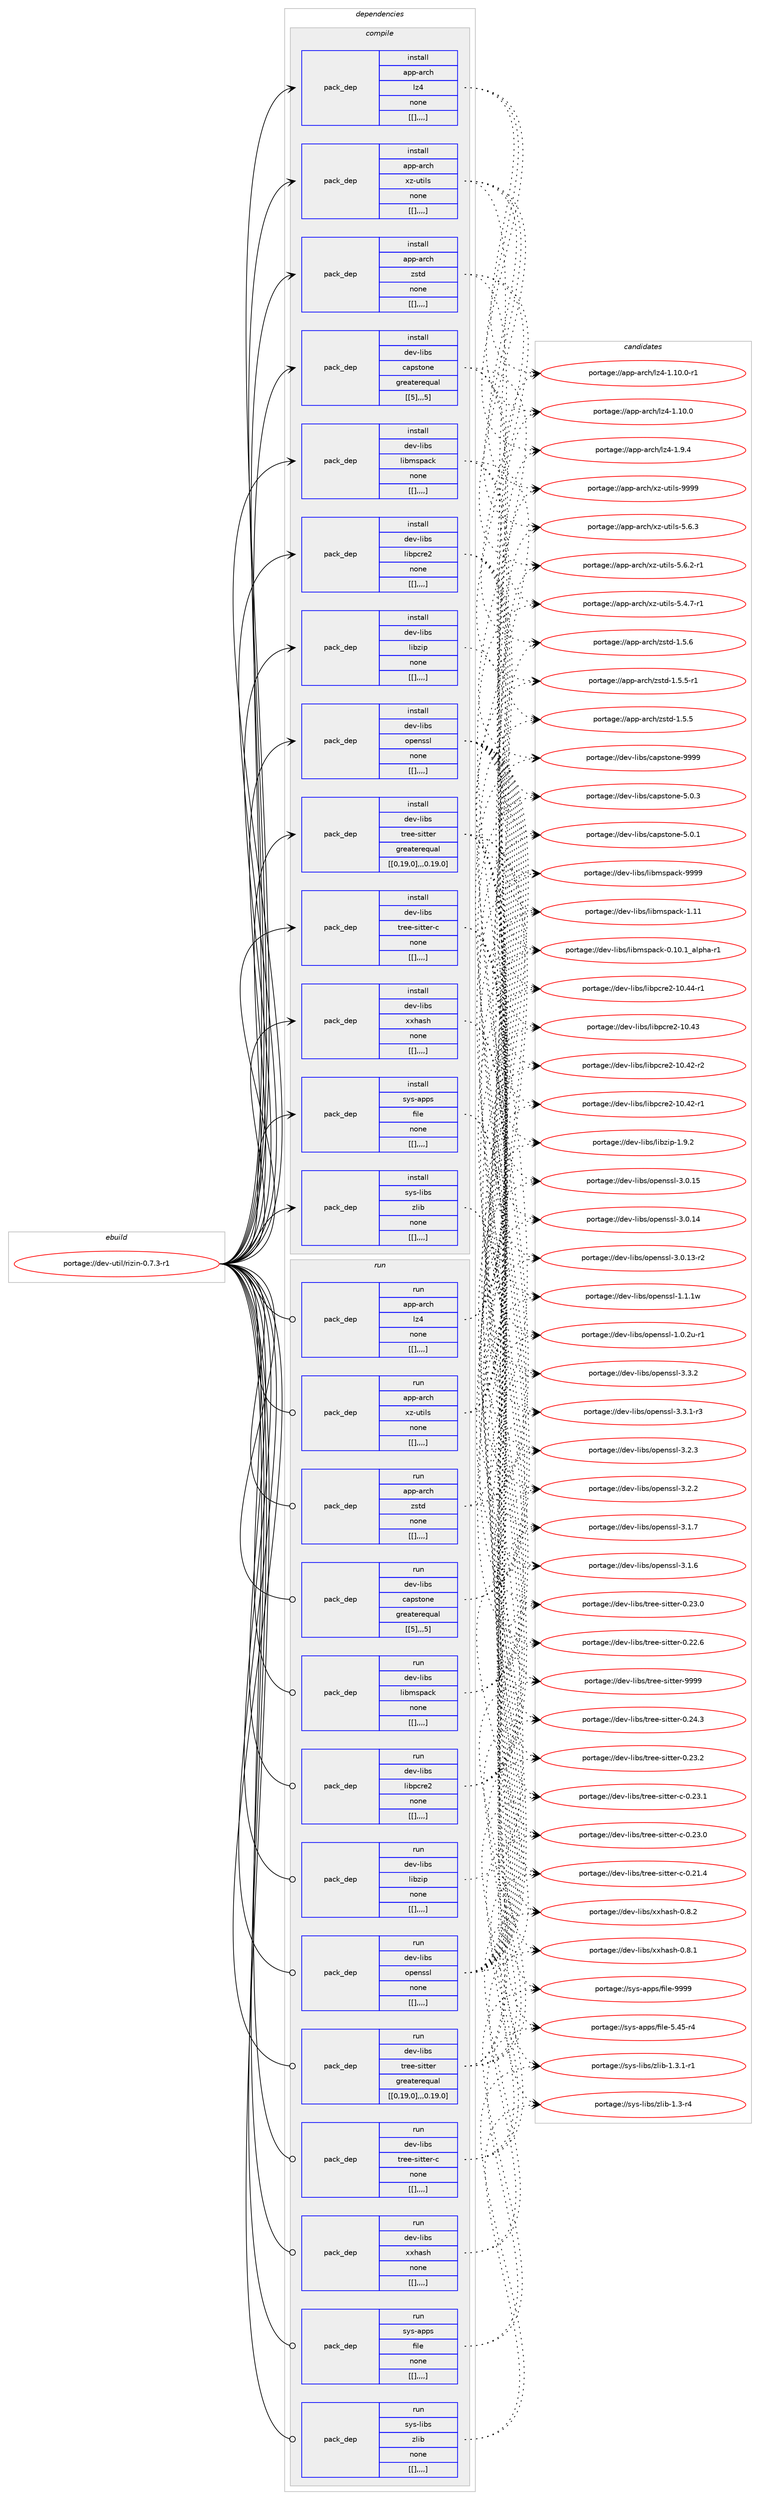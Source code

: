 digraph prolog {

# *************
# Graph options
# *************

newrank=true;
concentrate=true;
compound=true;
graph [rankdir=LR,fontname=Helvetica,fontsize=10,ranksep=1.5];#, ranksep=2.5, nodesep=0.2];
edge  [arrowhead=vee];
node  [fontname=Helvetica,fontsize=10];

# **********
# The ebuild
# **********

subgraph cluster_leftcol {
color=gray;
label=<<i>ebuild</i>>;
id [label="portage://dev-util/rizin-0.7.3-r1", color=red, width=4, href="../dev-util/rizin-0.7.3-r1.svg"];
}

# ****************
# The dependencies
# ****************

subgraph cluster_midcol {
color=gray;
label=<<i>dependencies</i>>;
subgraph cluster_compile {
fillcolor="#eeeeee";
style=filled;
label=<<i>compile</i>>;
subgraph pack163176 {
dependency231050 [label=<<TABLE BORDER="0" CELLBORDER="1" CELLSPACING="0" CELLPADDING="4" WIDTH="220"><TR><TD ROWSPAN="6" CELLPADDING="30">pack_dep</TD></TR><TR><TD WIDTH="110">install</TD></TR><TR><TD>app-arch</TD></TR><TR><TD>lz4</TD></TR><TR><TD>none</TD></TR><TR><TD>[[],,,,]</TD></TR></TABLE>>, shape=none, color=blue];
}
id:e -> dependency231050:w [weight=20,style="solid",arrowhead="vee"];
subgraph pack163220 {
dependency231109 [label=<<TABLE BORDER="0" CELLBORDER="1" CELLSPACING="0" CELLPADDING="4" WIDTH="220"><TR><TD ROWSPAN="6" CELLPADDING="30">pack_dep</TD></TR><TR><TD WIDTH="110">install</TD></TR><TR><TD>app-arch</TD></TR><TR><TD>xz-utils</TD></TR><TR><TD>none</TD></TR><TR><TD>[[],,,,]</TD></TR></TABLE>>, shape=none, color=blue];
}
id:e -> dependency231109:w [weight=20,style="solid",arrowhead="vee"];
subgraph pack163275 {
dependency231159 [label=<<TABLE BORDER="0" CELLBORDER="1" CELLSPACING="0" CELLPADDING="4" WIDTH="220"><TR><TD ROWSPAN="6" CELLPADDING="30">pack_dep</TD></TR><TR><TD WIDTH="110">install</TD></TR><TR><TD>app-arch</TD></TR><TR><TD>zstd</TD></TR><TR><TD>none</TD></TR><TR><TD>[[],,,,]</TD></TR></TABLE>>, shape=none, color=blue];
}
id:e -> dependency231159:w [weight=20,style="solid",arrowhead="vee"];
subgraph pack163362 {
dependency231306 [label=<<TABLE BORDER="0" CELLBORDER="1" CELLSPACING="0" CELLPADDING="4" WIDTH="220"><TR><TD ROWSPAN="6" CELLPADDING="30">pack_dep</TD></TR><TR><TD WIDTH="110">install</TD></TR><TR><TD>dev-libs</TD></TR><TR><TD>capstone</TD></TR><TR><TD>greaterequal</TD></TR><TR><TD>[[5],,,5]</TD></TR></TABLE>>, shape=none, color=blue];
}
id:e -> dependency231306:w [weight=20,style="solid",arrowhead="vee"];
subgraph pack163435 {
dependency231378 [label=<<TABLE BORDER="0" CELLBORDER="1" CELLSPACING="0" CELLPADDING="4" WIDTH="220"><TR><TD ROWSPAN="6" CELLPADDING="30">pack_dep</TD></TR><TR><TD WIDTH="110">install</TD></TR><TR><TD>dev-libs</TD></TR><TR><TD>libmspack</TD></TR><TR><TD>none</TD></TR><TR><TD>[[],,,,]</TD></TR></TABLE>>, shape=none, color=blue];
}
id:e -> dependency231378:w [weight=20,style="solid",arrowhead="vee"];
subgraph pack163463 {
dependency231432 [label=<<TABLE BORDER="0" CELLBORDER="1" CELLSPACING="0" CELLPADDING="4" WIDTH="220"><TR><TD ROWSPAN="6" CELLPADDING="30">pack_dep</TD></TR><TR><TD WIDTH="110">install</TD></TR><TR><TD>dev-libs</TD></TR><TR><TD>libpcre2</TD></TR><TR><TD>none</TD></TR><TR><TD>[[],,,,]</TD></TR></TABLE>>, shape=none, color=blue];
}
id:e -> dependency231432:w [weight=20,style="solid",arrowhead="vee"];
subgraph pack163483 {
dependency231454 [label=<<TABLE BORDER="0" CELLBORDER="1" CELLSPACING="0" CELLPADDING="4" WIDTH="220"><TR><TD ROWSPAN="6" CELLPADDING="30">pack_dep</TD></TR><TR><TD WIDTH="110">install</TD></TR><TR><TD>dev-libs</TD></TR><TR><TD>libzip</TD></TR><TR><TD>none</TD></TR><TR><TD>[[],,,,]</TD></TR></TABLE>>, shape=none, color=blue];
}
id:e -> dependency231454:w [weight=20,style="solid",arrowhead="vee"];
subgraph pack163513 {
dependency231509 [label=<<TABLE BORDER="0" CELLBORDER="1" CELLSPACING="0" CELLPADDING="4" WIDTH="220"><TR><TD ROWSPAN="6" CELLPADDING="30">pack_dep</TD></TR><TR><TD WIDTH="110">install</TD></TR><TR><TD>dev-libs</TD></TR><TR><TD>openssl</TD></TR><TR><TD>none</TD></TR><TR><TD>[[],,,,]</TD></TR></TABLE>>, shape=none, color=blue];
}
id:e -> dependency231509:w [weight=20,style="solid",arrowhead="vee"];
subgraph pack163549 {
dependency231563 [label=<<TABLE BORDER="0" CELLBORDER="1" CELLSPACING="0" CELLPADDING="4" WIDTH="220"><TR><TD ROWSPAN="6" CELLPADDING="30">pack_dep</TD></TR><TR><TD WIDTH="110">install</TD></TR><TR><TD>dev-libs</TD></TR><TR><TD>tree-sitter</TD></TR><TR><TD>greaterequal</TD></TR><TR><TD>[[0,19,0],,,0.19.0]</TD></TR></TABLE>>, shape=none, color=blue];
}
id:e -> dependency231563:w [weight=20,style="solid",arrowhead="vee"];
subgraph pack163569 {
dependency231586 [label=<<TABLE BORDER="0" CELLBORDER="1" CELLSPACING="0" CELLPADDING="4" WIDTH="220"><TR><TD ROWSPAN="6" CELLPADDING="30">pack_dep</TD></TR><TR><TD WIDTH="110">install</TD></TR><TR><TD>dev-libs</TD></TR><TR><TD>tree-sitter-c</TD></TR><TR><TD>none</TD></TR><TR><TD>[[],,,,]</TD></TR></TABLE>>, shape=none, color=blue];
}
id:e -> dependency231586:w [weight=20,style="solid",arrowhead="vee"];
subgraph pack163585 {
dependency231645 [label=<<TABLE BORDER="0" CELLBORDER="1" CELLSPACING="0" CELLPADDING="4" WIDTH="220"><TR><TD ROWSPAN="6" CELLPADDING="30">pack_dep</TD></TR><TR><TD WIDTH="110">install</TD></TR><TR><TD>dev-libs</TD></TR><TR><TD>xxhash</TD></TR><TR><TD>none</TD></TR><TR><TD>[[],,,,]</TD></TR></TABLE>>, shape=none, color=blue];
}
id:e -> dependency231645:w [weight=20,style="solid",arrowhead="vee"];
subgraph pack163637 {
dependency231680 [label=<<TABLE BORDER="0" CELLBORDER="1" CELLSPACING="0" CELLPADDING="4" WIDTH="220"><TR><TD ROWSPAN="6" CELLPADDING="30">pack_dep</TD></TR><TR><TD WIDTH="110">install</TD></TR><TR><TD>sys-apps</TD></TR><TR><TD>file</TD></TR><TR><TD>none</TD></TR><TR><TD>[[],,,,]</TD></TR></TABLE>>, shape=none, color=blue];
}
id:e -> dependency231680:w [weight=20,style="solid",arrowhead="vee"];
subgraph pack163671 {
dependency231718 [label=<<TABLE BORDER="0" CELLBORDER="1" CELLSPACING="0" CELLPADDING="4" WIDTH="220"><TR><TD ROWSPAN="6" CELLPADDING="30">pack_dep</TD></TR><TR><TD WIDTH="110">install</TD></TR><TR><TD>sys-libs</TD></TR><TR><TD>zlib</TD></TR><TR><TD>none</TD></TR><TR><TD>[[],,,,]</TD></TR></TABLE>>, shape=none, color=blue];
}
id:e -> dependency231718:w [weight=20,style="solid",arrowhead="vee"];
}
subgraph cluster_compileandrun {
fillcolor="#eeeeee";
style=filled;
label=<<i>compile and run</i>>;
}
subgraph cluster_run {
fillcolor="#eeeeee";
style=filled;
label=<<i>run</i>>;
subgraph pack163673 {
dependency231741 [label=<<TABLE BORDER="0" CELLBORDER="1" CELLSPACING="0" CELLPADDING="4" WIDTH="220"><TR><TD ROWSPAN="6" CELLPADDING="30">pack_dep</TD></TR><TR><TD WIDTH="110">run</TD></TR><TR><TD>app-arch</TD></TR><TR><TD>lz4</TD></TR><TR><TD>none</TD></TR><TR><TD>[[],,,,]</TD></TR></TABLE>>, shape=none, color=blue];
}
id:e -> dependency231741:w [weight=20,style="solid",arrowhead="odot"];
subgraph pack163714 {
dependency231827 [label=<<TABLE BORDER="0" CELLBORDER="1" CELLSPACING="0" CELLPADDING="4" WIDTH="220"><TR><TD ROWSPAN="6" CELLPADDING="30">pack_dep</TD></TR><TR><TD WIDTH="110">run</TD></TR><TR><TD>app-arch</TD></TR><TR><TD>xz-utils</TD></TR><TR><TD>none</TD></TR><TR><TD>[[],,,,]</TD></TR></TABLE>>, shape=none, color=blue];
}
id:e -> dependency231827:w [weight=20,style="solid",arrowhead="odot"];
subgraph pack163805 {
dependency231923 [label=<<TABLE BORDER="0" CELLBORDER="1" CELLSPACING="0" CELLPADDING="4" WIDTH="220"><TR><TD ROWSPAN="6" CELLPADDING="30">pack_dep</TD></TR><TR><TD WIDTH="110">run</TD></TR><TR><TD>app-arch</TD></TR><TR><TD>zstd</TD></TR><TR><TD>none</TD></TR><TR><TD>[[],,,,]</TD></TR></TABLE>>, shape=none, color=blue];
}
id:e -> dependency231923:w [weight=20,style="solid",arrowhead="odot"];
subgraph pack163837 {
dependency231966 [label=<<TABLE BORDER="0" CELLBORDER="1" CELLSPACING="0" CELLPADDING="4" WIDTH="220"><TR><TD ROWSPAN="6" CELLPADDING="30">pack_dep</TD></TR><TR><TD WIDTH="110">run</TD></TR><TR><TD>dev-libs</TD></TR><TR><TD>capstone</TD></TR><TR><TD>greaterequal</TD></TR><TR><TD>[[5],,,5]</TD></TR></TABLE>>, shape=none, color=blue];
}
id:e -> dependency231966:w [weight=20,style="solid",arrowhead="odot"];
subgraph pack163867 {
dependency231988 [label=<<TABLE BORDER="0" CELLBORDER="1" CELLSPACING="0" CELLPADDING="4" WIDTH="220"><TR><TD ROWSPAN="6" CELLPADDING="30">pack_dep</TD></TR><TR><TD WIDTH="110">run</TD></TR><TR><TD>dev-libs</TD></TR><TR><TD>libmspack</TD></TR><TR><TD>none</TD></TR><TR><TD>[[],,,,]</TD></TR></TABLE>>, shape=none, color=blue];
}
id:e -> dependency231988:w [weight=20,style="solid",arrowhead="odot"];
subgraph pack163881 {
dependency232009 [label=<<TABLE BORDER="0" CELLBORDER="1" CELLSPACING="0" CELLPADDING="4" WIDTH="220"><TR><TD ROWSPAN="6" CELLPADDING="30">pack_dep</TD></TR><TR><TD WIDTH="110">run</TD></TR><TR><TD>dev-libs</TD></TR><TR><TD>libpcre2</TD></TR><TR><TD>none</TD></TR><TR><TD>[[],,,,]</TD></TR></TABLE>>, shape=none, color=blue];
}
id:e -> dependency232009:w [weight=20,style="solid",arrowhead="odot"];
subgraph pack163899 {
dependency232054 [label=<<TABLE BORDER="0" CELLBORDER="1" CELLSPACING="0" CELLPADDING="4" WIDTH="220"><TR><TD ROWSPAN="6" CELLPADDING="30">pack_dep</TD></TR><TR><TD WIDTH="110">run</TD></TR><TR><TD>dev-libs</TD></TR><TR><TD>libzip</TD></TR><TR><TD>none</TD></TR><TR><TD>[[],,,,]</TD></TR></TABLE>>, shape=none, color=blue];
}
id:e -> dependency232054:w [weight=20,style="solid",arrowhead="odot"];
subgraph pack163954 {
dependency232097 [label=<<TABLE BORDER="0" CELLBORDER="1" CELLSPACING="0" CELLPADDING="4" WIDTH="220"><TR><TD ROWSPAN="6" CELLPADDING="30">pack_dep</TD></TR><TR><TD WIDTH="110">run</TD></TR><TR><TD>dev-libs</TD></TR><TR><TD>openssl</TD></TR><TR><TD>none</TD></TR><TR><TD>[[],,,,]</TD></TR></TABLE>>, shape=none, color=blue];
}
id:e -> dependency232097:w [weight=20,style="solid",arrowhead="odot"];
subgraph pack163962 {
dependency232121 [label=<<TABLE BORDER="0" CELLBORDER="1" CELLSPACING="0" CELLPADDING="4" WIDTH="220"><TR><TD ROWSPAN="6" CELLPADDING="30">pack_dep</TD></TR><TR><TD WIDTH="110">run</TD></TR><TR><TD>dev-libs</TD></TR><TR><TD>tree-sitter</TD></TR><TR><TD>greaterequal</TD></TR><TR><TD>[[0,19,0],,,0.19.0]</TD></TR></TABLE>>, shape=none, color=blue];
}
id:e -> dependency232121:w [weight=20,style="solid",arrowhead="odot"];
subgraph pack163978 {
dependency232150 [label=<<TABLE BORDER="0" CELLBORDER="1" CELLSPACING="0" CELLPADDING="4" WIDTH="220"><TR><TD ROWSPAN="6" CELLPADDING="30">pack_dep</TD></TR><TR><TD WIDTH="110">run</TD></TR><TR><TD>dev-libs</TD></TR><TR><TD>tree-sitter-c</TD></TR><TR><TD>none</TD></TR><TR><TD>[[],,,,]</TD></TR></TABLE>>, shape=none, color=blue];
}
id:e -> dependency232150:w [weight=20,style="solid",arrowhead="odot"];
subgraph pack164006 {
dependency232177 [label=<<TABLE BORDER="0" CELLBORDER="1" CELLSPACING="0" CELLPADDING="4" WIDTH="220"><TR><TD ROWSPAN="6" CELLPADDING="30">pack_dep</TD></TR><TR><TD WIDTH="110">run</TD></TR><TR><TD>dev-libs</TD></TR><TR><TD>xxhash</TD></TR><TR><TD>none</TD></TR><TR><TD>[[],,,,]</TD></TR></TABLE>>, shape=none, color=blue];
}
id:e -> dependency232177:w [weight=20,style="solid",arrowhead="odot"];
subgraph pack164019 {
dependency232184 [label=<<TABLE BORDER="0" CELLBORDER="1" CELLSPACING="0" CELLPADDING="4" WIDTH="220"><TR><TD ROWSPAN="6" CELLPADDING="30">pack_dep</TD></TR><TR><TD WIDTH="110">run</TD></TR><TR><TD>sys-apps</TD></TR><TR><TD>file</TD></TR><TR><TD>none</TD></TR><TR><TD>[[],,,,]</TD></TR></TABLE>>, shape=none, color=blue];
}
id:e -> dependency232184:w [weight=20,style="solid",arrowhead="odot"];
subgraph pack164021 {
dependency232191 [label=<<TABLE BORDER="0" CELLBORDER="1" CELLSPACING="0" CELLPADDING="4" WIDTH="220"><TR><TD ROWSPAN="6" CELLPADDING="30">pack_dep</TD></TR><TR><TD WIDTH="110">run</TD></TR><TR><TD>sys-libs</TD></TR><TR><TD>zlib</TD></TR><TR><TD>none</TD></TR><TR><TD>[[],,,,]</TD></TR></TABLE>>, shape=none, color=blue];
}
id:e -> dependency232191:w [weight=20,style="solid",arrowhead="odot"];
}
}

# **************
# The candidates
# **************

subgraph cluster_choices {
rank=same;
color=gray;
label=<<i>candidates</i>>;

subgraph choice163218 {
color=black;
nodesep=1;
choice971121124597114991044710812252454946494846484511449 [label="portage://app-arch/lz4-1.10.0-r1", color=red, width=4,href="../app-arch/lz4-1.10.0-r1.svg"];
choice97112112459711499104471081225245494649484648 [label="portage://app-arch/lz4-1.10.0", color=red, width=4,href="../app-arch/lz4-1.10.0.svg"];
choice971121124597114991044710812252454946574652 [label="portage://app-arch/lz4-1.9.4", color=red, width=4,href="../app-arch/lz4-1.9.4.svg"];
dependency231050:e -> choice971121124597114991044710812252454946494846484511449:w [style=dotted,weight="100"];
dependency231050:e -> choice97112112459711499104471081225245494649484648:w [style=dotted,weight="100"];
dependency231050:e -> choice971121124597114991044710812252454946574652:w [style=dotted,weight="100"];
}
subgraph choice163236 {
color=black;
nodesep=1;
choice9711211245971149910447120122451171161051081154557575757 [label="portage://app-arch/xz-utils-9999", color=red, width=4,href="../app-arch/xz-utils-9999.svg"];
choice971121124597114991044712012245117116105108115455346544651 [label="portage://app-arch/xz-utils-5.6.3", color=red, width=4,href="../app-arch/xz-utils-5.6.3.svg"];
choice9711211245971149910447120122451171161051081154553465446504511449 [label="portage://app-arch/xz-utils-5.6.2-r1", color=red, width=4,href="../app-arch/xz-utils-5.6.2-r1.svg"];
choice9711211245971149910447120122451171161051081154553465246554511449 [label="portage://app-arch/xz-utils-5.4.7-r1", color=red, width=4,href="../app-arch/xz-utils-5.4.7-r1.svg"];
dependency231109:e -> choice9711211245971149910447120122451171161051081154557575757:w [style=dotted,weight="100"];
dependency231109:e -> choice971121124597114991044712012245117116105108115455346544651:w [style=dotted,weight="100"];
dependency231109:e -> choice9711211245971149910447120122451171161051081154553465446504511449:w [style=dotted,weight="100"];
dependency231109:e -> choice9711211245971149910447120122451171161051081154553465246554511449:w [style=dotted,weight="100"];
}
subgraph choice163278 {
color=black;
nodesep=1;
choice9711211245971149910447122115116100454946534654 [label="portage://app-arch/zstd-1.5.6", color=red, width=4,href="../app-arch/zstd-1.5.6.svg"];
choice97112112459711499104471221151161004549465346534511449 [label="portage://app-arch/zstd-1.5.5-r1", color=red, width=4,href="../app-arch/zstd-1.5.5-r1.svg"];
choice9711211245971149910447122115116100454946534653 [label="portage://app-arch/zstd-1.5.5", color=red, width=4,href="../app-arch/zstd-1.5.5.svg"];
dependency231159:e -> choice9711211245971149910447122115116100454946534654:w [style=dotted,weight="100"];
dependency231159:e -> choice97112112459711499104471221151161004549465346534511449:w [style=dotted,weight="100"];
dependency231159:e -> choice9711211245971149910447122115116100454946534653:w [style=dotted,weight="100"];
}
subgraph choice163312 {
color=black;
nodesep=1;
choice10010111845108105981154799971121151161111101014557575757 [label="portage://dev-libs/capstone-9999", color=red, width=4,href="../dev-libs/capstone-9999.svg"];
choice1001011184510810598115479997112115116111110101455346484651 [label="portage://dev-libs/capstone-5.0.3", color=red, width=4,href="../dev-libs/capstone-5.0.3.svg"];
choice1001011184510810598115479997112115116111110101455346484649 [label="portage://dev-libs/capstone-5.0.1", color=red, width=4,href="../dev-libs/capstone-5.0.1.svg"];
dependency231306:e -> choice10010111845108105981154799971121151161111101014557575757:w [style=dotted,weight="100"];
dependency231306:e -> choice1001011184510810598115479997112115116111110101455346484651:w [style=dotted,weight="100"];
dependency231306:e -> choice1001011184510810598115479997112115116111110101455346484649:w [style=dotted,weight="100"];
}
subgraph choice163324 {
color=black;
nodesep=1;
choice1001011184510810598115471081059810911511297991074557575757 [label="portage://dev-libs/libmspack-9999", color=red, width=4,href="../dev-libs/libmspack-9999.svg"];
choice1001011184510810598115471081059810911511297991074549464949 [label="portage://dev-libs/libmspack-1.11", color=red, width=4,href="../dev-libs/libmspack-1.11.svg"];
choice100101118451081059811547108105981091151129799107454846494846499597108112104974511449 [label="portage://dev-libs/libmspack-0.10.1_alpha-r1", color=red, width=4,href="../dev-libs/libmspack-0.10.1_alpha-r1.svg"];
dependency231378:e -> choice1001011184510810598115471081059810911511297991074557575757:w [style=dotted,weight="100"];
dependency231378:e -> choice1001011184510810598115471081059810911511297991074549464949:w [style=dotted,weight="100"];
dependency231378:e -> choice100101118451081059811547108105981091151129799107454846494846499597108112104974511449:w [style=dotted,weight="100"];
}
subgraph choice163332 {
color=black;
nodesep=1;
choice1001011184510810598115471081059811299114101504549484652524511449 [label="portage://dev-libs/libpcre2-10.44-r1", color=red, width=4,href="../dev-libs/libpcre2-10.44-r1.svg"];
choice100101118451081059811547108105981129911410150454948465251 [label="portage://dev-libs/libpcre2-10.43", color=red, width=4,href="../dev-libs/libpcre2-10.43.svg"];
choice1001011184510810598115471081059811299114101504549484652504511450 [label="portage://dev-libs/libpcre2-10.42-r2", color=red, width=4,href="../dev-libs/libpcre2-10.42-r2.svg"];
choice1001011184510810598115471081059811299114101504549484652504511449 [label="portage://dev-libs/libpcre2-10.42-r1", color=red, width=4,href="../dev-libs/libpcre2-10.42-r1.svg"];
dependency231432:e -> choice1001011184510810598115471081059811299114101504549484652524511449:w [style=dotted,weight="100"];
dependency231432:e -> choice100101118451081059811547108105981129911410150454948465251:w [style=dotted,weight="100"];
dependency231432:e -> choice1001011184510810598115471081059811299114101504549484652504511450:w [style=dotted,weight="100"];
dependency231432:e -> choice1001011184510810598115471081059811299114101504549484652504511449:w [style=dotted,weight="100"];
}
subgraph choice163344 {
color=black;
nodesep=1;
choice10010111845108105981154710810598122105112454946574650 [label="portage://dev-libs/libzip-1.9.2", color=red, width=4,href="../dev-libs/libzip-1.9.2.svg"];
dependency231454:e -> choice10010111845108105981154710810598122105112454946574650:w [style=dotted,weight="100"];
}
subgraph choice163347 {
color=black;
nodesep=1;
choice100101118451081059811547111112101110115115108455146514650 [label="portage://dev-libs/openssl-3.3.2", color=red, width=4,href="../dev-libs/openssl-3.3.2.svg"];
choice1001011184510810598115471111121011101151151084551465146494511451 [label="portage://dev-libs/openssl-3.3.1-r3", color=red, width=4,href="../dev-libs/openssl-3.3.1-r3.svg"];
choice100101118451081059811547111112101110115115108455146504651 [label="portage://dev-libs/openssl-3.2.3", color=red, width=4,href="../dev-libs/openssl-3.2.3.svg"];
choice100101118451081059811547111112101110115115108455146504650 [label="portage://dev-libs/openssl-3.2.2", color=red, width=4,href="../dev-libs/openssl-3.2.2.svg"];
choice100101118451081059811547111112101110115115108455146494655 [label="portage://dev-libs/openssl-3.1.7", color=red, width=4,href="../dev-libs/openssl-3.1.7.svg"];
choice100101118451081059811547111112101110115115108455146494654 [label="portage://dev-libs/openssl-3.1.6", color=red, width=4,href="../dev-libs/openssl-3.1.6.svg"];
choice10010111845108105981154711111210111011511510845514648464953 [label="portage://dev-libs/openssl-3.0.15", color=red, width=4,href="../dev-libs/openssl-3.0.15.svg"];
choice10010111845108105981154711111210111011511510845514648464952 [label="portage://dev-libs/openssl-3.0.14", color=red, width=4,href="../dev-libs/openssl-3.0.14.svg"];
choice100101118451081059811547111112101110115115108455146484649514511450 [label="portage://dev-libs/openssl-3.0.13-r2", color=red, width=4,href="../dev-libs/openssl-3.0.13-r2.svg"];
choice100101118451081059811547111112101110115115108454946494649119 [label="portage://dev-libs/openssl-1.1.1w", color=red, width=4,href="../dev-libs/openssl-1.1.1w.svg"];
choice1001011184510810598115471111121011101151151084549464846501174511449 [label="portage://dev-libs/openssl-1.0.2u-r1", color=red, width=4,href="../dev-libs/openssl-1.0.2u-r1.svg"];
dependency231509:e -> choice100101118451081059811547111112101110115115108455146514650:w [style=dotted,weight="100"];
dependency231509:e -> choice1001011184510810598115471111121011101151151084551465146494511451:w [style=dotted,weight="100"];
dependency231509:e -> choice100101118451081059811547111112101110115115108455146504651:w [style=dotted,weight="100"];
dependency231509:e -> choice100101118451081059811547111112101110115115108455146504650:w [style=dotted,weight="100"];
dependency231509:e -> choice100101118451081059811547111112101110115115108455146494655:w [style=dotted,weight="100"];
dependency231509:e -> choice100101118451081059811547111112101110115115108455146494654:w [style=dotted,weight="100"];
dependency231509:e -> choice10010111845108105981154711111210111011511510845514648464953:w [style=dotted,weight="100"];
dependency231509:e -> choice10010111845108105981154711111210111011511510845514648464952:w [style=dotted,weight="100"];
dependency231509:e -> choice100101118451081059811547111112101110115115108455146484649514511450:w [style=dotted,weight="100"];
dependency231509:e -> choice100101118451081059811547111112101110115115108454946494649119:w [style=dotted,weight="100"];
dependency231509:e -> choice1001011184510810598115471111121011101151151084549464846501174511449:w [style=dotted,weight="100"];
}
subgraph choice163356 {
color=black;
nodesep=1;
choice100101118451081059811547116114101101451151051161161011144557575757 [label="portage://dev-libs/tree-sitter-9999", color=red, width=4,href="../dev-libs/tree-sitter-9999.svg"];
choice1001011184510810598115471161141011014511510511611610111445484650524651 [label="portage://dev-libs/tree-sitter-0.24.3", color=red, width=4,href="../dev-libs/tree-sitter-0.24.3.svg"];
choice1001011184510810598115471161141011014511510511611610111445484650514650 [label="portage://dev-libs/tree-sitter-0.23.2", color=red, width=4,href="../dev-libs/tree-sitter-0.23.2.svg"];
choice1001011184510810598115471161141011014511510511611610111445484650514648 [label="portage://dev-libs/tree-sitter-0.23.0", color=red, width=4,href="../dev-libs/tree-sitter-0.23.0.svg"];
choice1001011184510810598115471161141011014511510511611610111445484650504654 [label="portage://dev-libs/tree-sitter-0.22.6", color=red, width=4,href="../dev-libs/tree-sitter-0.22.6.svg"];
dependency231563:e -> choice100101118451081059811547116114101101451151051161161011144557575757:w [style=dotted,weight="100"];
dependency231563:e -> choice1001011184510810598115471161141011014511510511611610111445484650524651:w [style=dotted,weight="100"];
dependency231563:e -> choice1001011184510810598115471161141011014511510511611610111445484650514650:w [style=dotted,weight="100"];
dependency231563:e -> choice1001011184510810598115471161141011014511510511611610111445484650514648:w [style=dotted,weight="100"];
dependency231563:e -> choice1001011184510810598115471161141011014511510511611610111445484650504654:w [style=dotted,weight="100"];
}
subgraph choice163360 {
color=black;
nodesep=1;
choice10010111845108105981154711611410110145115105116116101114459945484650514649 [label="portage://dev-libs/tree-sitter-c-0.23.1", color=red, width=4,href="../dev-libs/tree-sitter-c-0.23.1.svg"];
choice10010111845108105981154711611410110145115105116116101114459945484650514648 [label="portage://dev-libs/tree-sitter-c-0.23.0", color=red, width=4,href="../dev-libs/tree-sitter-c-0.23.0.svg"];
choice10010111845108105981154711611410110145115105116116101114459945484650494652 [label="portage://dev-libs/tree-sitter-c-0.21.4", color=red, width=4,href="../dev-libs/tree-sitter-c-0.21.4.svg"];
dependency231586:e -> choice10010111845108105981154711611410110145115105116116101114459945484650514649:w [style=dotted,weight="100"];
dependency231586:e -> choice10010111845108105981154711611410110145115105116116101114459945484650514648:w [style=dotted,weight="100"];
dependency231586:e -> choice10010111845108105981154711611410110145115105116116101114459945484650494652:w [style=dotted,weight="100"];
}
subgraph choice163364 {
color=black;
nodesep=1;
choice10010111845108105981154712012010497115104454846564650 [label="portage://dev-libs/xxhash-0.8.2", color=red, width=4,href="../dev-libs/xxhash-0.8.2.svg"];
choice10010111845108105981154712012010497115104454846564649 [label="portage://dev-libs/xxhash-0.8.1", color=red, width=4,href="../dev-libs/xxhash-0.8.1.svg"];
dependency231645:e -> choice10010111845108105981154712012010497115104454846564650:w [style=dotted,weight="100"];
dependency231645:e -> choice10010111845108105981154712012010497115104454846564649:w [style=dotted,weight="100"];
}
subgraph choice163377 {
color=black;
nodesep=1;
choice1151211154597112112115471021051081014557575757 [label="portage://sys-apps/file-9999", color=red, width=4,href="../sys-apps/file-9999.svg"];
choice11512111545971121121154710210510810145534652534511452 [label="portage://sys-apps/file-5.45-r4", color=red, width=4,href="../sys-apps/file-5.45-r4.svg"];
dependency231680:e -> choice1151211154597112112115471021051081014557575757:w [style=dotted,weight="100"];
dependency231680:e -> choice11512111545971121121154710210510810145534652534511452:w [style=dotted,weight="100"];
}
subgraph choice163378 {
color=black;
nodesep=1;
choice115121115451081059811547122108105984549465146494511449 [label="portage://sys-libs/zlib-1.3.1-r1", color=red, width=4,href="../sys-libs/zlib-1.3.1-r1.svg"];
choice11512111545108105981154712210810598454946514511452 [label="portage://sys-libs/zlib-1.3-r4", color=red, width=4,href="../sys-libs/zlib-1.3-r4.svg"];
dependency231718:e -> choice115121115451081059811547122108105984549465146494511449:w [style=dotted,weight="100"];
dependency231718:e -> choice11512111545108105981154712210810598454946514511452:w [style=dotted,weight="100"];
}
subgraph choice163387 {
color=black;
nodesep=1;
choice971121124597114991044710812252454946494846484511449 [label="portage://app-arch/lz4-1.10.0-r1", color=red, width=4,href="../app-arch/lz4-1.10.0-r1.svg"];
choice97112112459711499104471081225245494649484648 [label="portage://app-arch/lz4-1.10.0", color=red, width=4,href="../app-arch/lz4-1.10.0.svg"];
choice971121124597114991044710812252454946574652 [label="portage://app-arch/lz4-1.9.4", color=red, width=4,href="../app-arch/lz4-1.9.4.svg"];
dependency231741:e -> choice971121124597114991044710812252454946494846484511449:w [style=dotted,weight="100"];
dependency231741:e -> choice97112112459711499104471081225245494649484648:w [style=dotted,weight="100"];
dependency231741:e -> choice971121124597114991044710812252454946574652:w [style=dotted,weight="100"];
}
subgraph choice163389 {
color=black;
nodesep=1;
choice9711211245971149910447120122451171161051081154557575757 [label="portage://app-arch/xz-utils-9999", color=red, width=4,href="../app-arch/xz-utils-9999.svg"];
choice971121124597114991044712012245117116105108115455346544651 [label="portage://app-arch/xz-utils-5.6.3", color=red, width=4,href="../app-arch/xz-utils-5.6.3.svg"];
choice9711211245971149910447120122451171161051081154553465446504511449 [label="portage://app-arch/xz-utils-5.6.2-r1", color=red, width=4,href="../app-arch/xz-utils-5.6.2-r1.svg"];
choice9711211245971149910447120122451171161051081154553465246554511449 [label="portage://app-arch/xz-utils-5.4.7-r1", color=red, width=4,href="../app-arch/xz-utils-5.4.7-r1.svg"];
dependency231827:e -> choice9711211245971149910447120122451171161051081154557575757:w [style=dotted,weight="100"];
dependency231827:e -> choice971121124597114991044712012245117116105108115455346544651:w [style=dotted,weight="100"];
dependency231827:e -> choice9711211245971149910447120122451171161051081154553465446504511449:w [style=dotted,weight="100"];
dependency231827:e -> choice9711211245971149910447120122451171161051081154553465246554511449:w [style=dotted,weight="100"];
}
subgraph choice163392 {
color=black;
nodesep=1;
choice9711211245971149910447122115116100454946534654 [label="portage://app-arch/zstd-1.5.6", color=red, width=4,href="../app-arch/zstd-1.5.6.svg"];
choice97112112459711499104471221151161004549465346534511449 [label="portage://app-arch/zstd-1.5.5-r1", color=red, width=4,href="../app-arch/zstd-1.5.5-r1.svg"];
choice9711211245971149910447122115116100454946534653 [label="portage://app-arch/zstd-1.5.5", color=red, width=4,href="../app-arch/zstd-1.5.5.svg"];
dependency231923:e -> choice9711211245971149910447122115116100454946534654:w [style=dotted,weight="100"];
dependency231923:e -> choice97112112459711499104471221151161004549465346534511449:w [style=dotted,weight="100"];
dependency231923:e -> choice9711211245971149910447122115116100454946534653:w [style=dotted,weight="100"];
}
subgraph choice163406 {
color=black;
nodesep=1;
choice10010111845108105981154799971121151161111101014557575757 [label="portage://dev-libs/capstone-9999", color=red, width=4,href="../dev-libs/capstone-9999.svg"];
choice1001011184510810598115479997112115116111110101455346484651 [label="portage://dev-libs/capstone-5.0.3", color=red, width=4,href="../dev-libs/capstone-5.0.3.svg"];
choice1001011184510810598115479997112115116111110101455346484649 [label="portage://dev-libs/capstone-5.0.1", color=red, width=4,href="../dev-libs/capstone-5.0.1.svg"];
dependency231966:e -> choice10010111845108105981154799971121151161111101014557575757:w [style=dotted,weight="100"];
dependency231966:e -> choice1001011184510810598115479997112115116111110101455346484651:w [style=dotted,weight="100"];
dependency231966:e -> choice1001011184510810598115479997112115116111110101455346484649:w [style=dotted,weight="100"];
}
subgraph choice163409 {
color=black;
nodesep=1;
choice1001011184510810598115471081059810911511297991074557575757 [label="portage://dev-libs/libmspack-9999", color=red, width=4,href="../dev-libs/libmspack-9999.svg"];
choice1001011184510810598115471081059810911511297991074549464949 [label="portage://dev-libs/libmspack-1.11", color=red, width=4,href="../dev-libs/libmspack-1.11.svg"];
choice100101118451081059811547108105981091151129799107454846494846499597108112104974511449 [label="portage://dev-libs/libmspack-0.10.1_alpha-r1", color=red, width=4,href="../dev-libs/libmspack-0.10.1_alpha-r1.svg"];
dependency231988:e -> choice1001011184510810598115471081059810911511297991074557575757:w [style=dotted,weight="100"];
dependency231988:e -> choice1001011184510810598115471081059810911511297991074549464949:w [style=dotted,weight="100"];
dependency231988:e -> choice100101118451081059811547108105981091151129799107454846494846499597108112104974511449:w [style=dotted,weight="100"];
}
subgraph choice163426 {
color=black;
nodesep=1;
choice1001011184510810598115471081059811299114101504549484652524511449 [label="portage://dev-libs/libpcre2-10.44-r1", color=red, width=4,href="../dev-libs/libpcre2-10.44-r1.svg"];
choice100101118451081059811547108105981129911410150454948465251 [label="portage://dev-libs/libpcre2-10.43", color=red, width=4,href="../dev-libs/libpcre2-10.43.svg"];
choice1001011184510810598115471081059811299114101504549484652504511450 [label="portage://dev-libs/libpcre2-10.42-r2", color=red, width=4,href="../dev-libs/libpcre2-10.42-r2.svg"];
choice1001011184510810598115471081059811299114101504549484652504511449 [label="portage://dev-libs/libpcre2-10.42-r1", color=red, width=4,href="../dev-libs/libpcre2-10.42-r1.svg"];
dependency232009:e -> choice1001011184510810598115471081059811299114101504549484652524511449:w [style=dotted,weight="100"];
dependency232009:e -> choice100101118451081059811547108105981129911410150454948465251:w [style=dotted,weight="100"];
dependency232009:e -> choice1001011184510810598115471081059811299114101504549484652504511450:w [style=dotted,weight="100"];
dependency232009:e -> choice1001011184510810598115471081059811299114101504549484652504511449:w [style=dotted,weight="100"];
}
subgraph choice163442 {
color=black;
nodesep=1;
choice10010111845108105981154710810598122105112454946574650 [label="portage://dev-libs/libzip-1.9.2", color=red, width=4,href="../dev-libs/libzip-1.9.2.svg"];
dependency232054:e -> choice10010111845108105981154710810598122105112454946574650:w [style=dotted,weight="100"];
}
subgraph choice163463 {
color=black;
nodesep=1;
choice100101118451081059811547111112101110115115108455146514650 [label="portage://dev-libs/openssl-3.3.2", color=red, width=4,href="../dev-libs/openssl-3.3.2.svg"];
choice1001011184510810598115471111121011101151151084551465146494511451 [label="portage://dev-libs/openssl-3.3.1-r3", color=red, width=4,href="../dev-libs/openssl-3.3.1-r3.svg"];
choice100101118451081059811547111112101110115115108455146504651 [label="portage://dev-libs/openssl-3.2.3", color=red, width=4,href="../dev-libs/openssl-3.2.3.svg"];
choice100101118451081059811547111112101110115115108455146504650 [label="portage://dev-libs/openssl-3.2.2", color=red, width=4,href="../dev-libs/openssl-3.2.2.svg"];
choice100101118451081059811547111112101110115115108455146494655 [label="portage://dev-libs/openssl-3.1.7", color=red, width=4,href="../dev-libs/openssl-3.1.7.svg"];
choice100101118451081059811547111112101110115115108455146494654 [label="portage://dev-libs/openssl-3.1.6", color=red, width=4,href="../dev-libs/openssl-3.1.6.svg"];
choice10010111845108105981154711111210111011511510845514648464953 [label="portage://dev-libs/openssl-3.0.15", color=red, width=4,href="../dev-libs/openssl-3.0.15.svg"];
choice10010111845108105981154711111210111011511510845514648464952 [label="portage://dev-libs/openssl-3.0.14", color=red, width=4,href="../dev-libs/openssl-3.0.14.svg"];
choice100101118451081059811547111112101110115115108455146484649514511450 [label="portage://dev-libs/openssl-3.0.13-r2", color=red, width=4,href="../dev-libs/openssl-3.0.13-r2.svg"];
choice100101118451081059811547111112101110115115108454946494649119 [label="portage://dev-libs/openssl-1.1.1w", color=red, width=4,href="../dev-libs/openssl-1.1.1w.svg"];
choice1001011184510810598115471111121011101151151084549464846501174511449 [label="portage://dev-libs/openssl-1.0.2u-r1", color=red, width=4,href="../dev-libs/openssl-1.0.2u-r1.svg"];
dependency232097:e -> choice100101118451081059811547111112101110115115108455146514650:w [style=dotted,weight="100"];
dependency232097:e -> choice1001011184510810598115471111121011101151151084551465146494511451:w [style=dotted,weight="100"];
dependency232097:e -> choice100101118451081059811547111112101110115115108455146504651:w [style=dotted,weight="100"];
dependency232097:e -> choice100101118451081059811547111112101110115115108455146504650:w [style=dotted,weight="100"];
dependency232097:e -> choice100101118451081059811547111112101110115115108455146494655:w [style=dotted,weight="100"];
dependency232097:e -> choice100101118451081059811547111112101110115115108455146494654:w [style=dotted,weight="100"];
dependency232097:e -> choice10010111845108105981154711111210111011511510845514648464953:w [style=dotted,weight="100"];
dependency232097:e -> choice10010111845108105981154711111210111011511510845514648464952:w [style=dotted,weight="100"];
dependency232097:e -> choice100101118451081059811547111112101110115115108455146484649514511450:w [style=dotted,weight="100"];
dependency232097:e -> choice100101118451081059811547111112101110115115108454946494649119:w [style=dotted,weight="100"];
dependency232097:e -> choice1001011184510810598115471111121011101151151084549464846501174511449:w [style=dotted,weight="100"];
}
subgraph choice163472 {
color=black;
nodesep=1;
choice100101118451081059811547116114101101451151051161161011144557575757 [label="portage://dev-libs/tree-sitter-9999", color=red, width=4,href="../dev-libs/tree-sitter-9999.svg"];
choice1001011184510810598115471161141011014511510511611610111445484650524651 [label="portage://dev-libs/tree-sitter-0.24.3", color=red, width=4,href="../dev-libs/tree-sitter-0.24.3.svg"];
choice1001011184510810598115471161141011014511510511611610111445484650514650 [label="portage://dev-libs/tree-sitter-0.23.2", color=red, width=4,href="../dev-libs/tree-sitter-0.23.2.svg"];
choice1001011184510810598115471161141011014511510511611610111445484650514648 [label="portage://dev-libs/tree-sitter-0.23.0", color=red, width=4,href="../dev-libs/tree-sitter-0.23.0.svg"];
choice1001011184510810598115471161141011014511510511611610111445484650504654 [label="portage://dev-libs/tree-sitter-0.22.6", color=red, width=4,href="../dev-libs/tree-sitter-0.22.6.svg"];
dependency232121:e -> choice100101118451081059811547116114101101451151051161161011144557575757:w [style=dotted,weight="100"];
dependency232121:e -> choice1001011184510810598115471161141011014511510511611610111445484650524651:w [style=dotted,weight="100"];
dependency232121:e -> choice1001011184510810598115471161141011014511510511611610111445484650514650:w [style=dotted,weight="100"];
dependency232121:e -> choice1001011184510810598115471161141011014511510511611610111445484650514648:w [style=dotted,weight="100"];
dependency232121:e -> choice1001011184510810598115471161141011014511510511611610111445484650504654:w [style=dotted,weight="100"];
}
subgraph choice163489 {
color=black;
nodesep=1;
choice10010111845108105981154711611410110145115105116116101114459945484650514649 [label="portage://dev-libs/tree-sitter-c-0.23.1", color=red, width=4,href="../dev-libs/tree-sitter-c-0.23.1.svg"];
choice10010111845108105981154711611410110145115105116116101114459945484650514648 [label="portage://dev-libs/tree-sitter-c-0.23.0", color=red, width=4,href="../dev-libs/tree-sitter-c-0.23.0.svg"];
choice10010111845108105981154711611410110145115105116116101114459945484650494652 [label="portage://dev-libs/tree-sitter-c-0.21.4", color=red, width=4,href="../dev-libs/tree-sitter-c-0.21.4.svg"];
dependency232150:e -> choice10010111845108105981154711611410110145115105116116101114459945484650514649:w [style=dotted,weight="100"];
dependency232150:e -> choice10010111845108105981154711611410110145115105116116101114459945484650514648:w [style=dotted,weight="100"];
dependency232150:e -> choice10010111845108105981154711611410110145115105116116101114459945484650494652:w [style=dotted,weight="100"];
}
subgraph choice163491 {
color=black;
nodesep=1;
choice10010111845108105981154712012010497115104454846564650 [label="portage://dev-libs/xxhash-0.8.2", color=red, width=4,href="../dev-libs/xxhash-0.8.2.svg"];
choice10010111845108105981154712012010497115104454846564649 [label="portage://dev-libs/xxhash-0.8.1", color=red, width=4,href="../dev-libs/xxhash-0.8.1.svg"];
dependency232177:e -> choice10010111845108105981154712012010497115104454846564650:w [style=dotted,weight="100"];
dependency232177:e -> choice10010111845108105981154712012010497115104454846564649:w [style=dotted,weight="100"];
}
subgraph choice163497 {
color=black;
nodesep=1;
choice1151211154597112112115471021051081014557575757 [label="portage://sys-apps/file-9999", color=red, width=4,href="../sys-apps/file-9999.svg"];
choice11512111545971121121154710210510810145534652534511452 [label="portage://sys-apps/file-5.45-r4", color=red, width=4,href="../sys-apps/file-5.45-r4.svg"];
dependency232184:e -> choice1151211154597112112115471021051081014557575757:w [style=dotted,weight="100"];
dependency232184:e -> choice11512111545971121121154710210510810145534652534511452:w [style=dotted,weight="100"];
}
subgraph choice163529 {
color=black;
nodesep=1;
choice115121115451081059811547122108105984549465146494511449 [label="portage://sys-libs/zlib-1.3.1-r1", color=red, width=4,href="../sys-libs/zlib-1.3.1-r1.svg"];
choice11512111545108105981154712210810598454946514511452 [label="portage://sys-libs/zlib-1.3-r4", color=red, width=4,href="../sys-libs/zlib-1.3-r4.svg"];
dependency232191:e -> choice115121115451081059811547122108105984549465146494511449:w [style=dotted,weight="100"];
dependency232191:e -> choice11512111545108105981154712210810598454946514511452:w [style=dotted,weight="100"];
}
}

}
